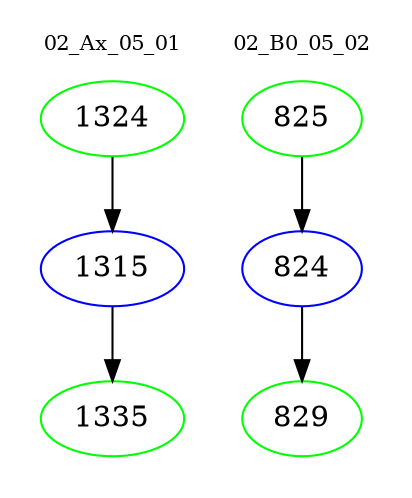 digraph{
subgraph cluster_0 {
color = white
label = "02_Ax_05_01";
fontsize=10;
T0_1324 [label="1324", color="green"]
T0_1324 -> T0_1315 [color="black"]
T0_1315 [label="1315", color="blue"]
T0_1315 -> T0_1335 [color="black"]
T0_1335 [label="1335", color="green"]
}
subgraph cluster_1 {
color = white
label = "02_B0_05_02";
fontsize=10;
T1_825 [label="825", color="green"]
T1_825 -> T1_824 [color="black"]
T1_824 [label="824", color="blue"]
T1_824 -> T1_829 [color="black"]
T1_829 [label="829", color="green"]
}
}
